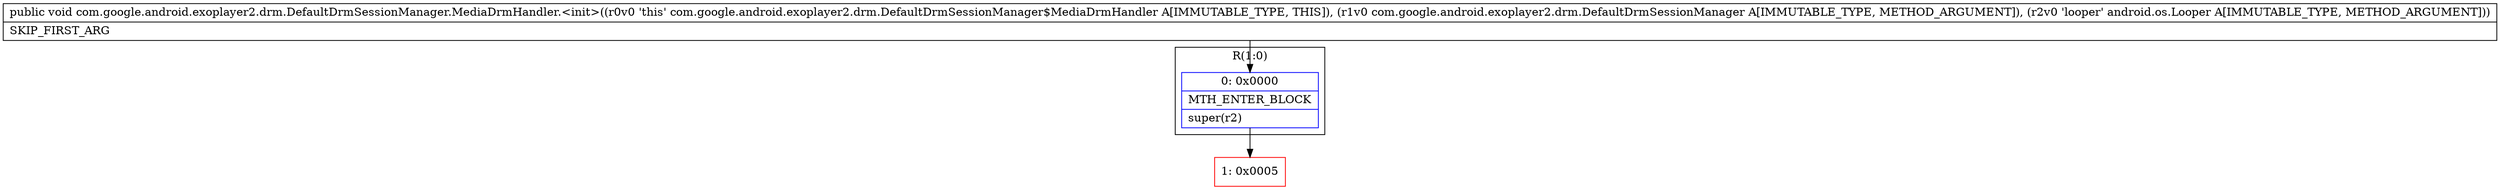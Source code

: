 digraph "CFG forcom.google.android.exoplayer2.drm.DefaultDrmSessionManager.MediaDrmHandler.\<init\>(Lcom\/google\/android\/exoplayer2\/drm\/DefaultDrmSessionManager;Landroid\/os\/Looper;)V" {
subgraph cluster_Region_246419488 {
label = "R(1:0)";
node [shape=record,color=blue];
Node_0 [shape=record,label="{0\:\ 0x0000|MTH_ENTER_BLOCK\l|super(r2)\l}"];
}
Node_1 [shape=record,color=red,label="{1\:\ 0x0005}"];
MethodNode[shape=record,label="{public void com.google.android.exoplayer2.drm.DefaultDrmSessionManager.MediaDrmHandler.\<init\>((r0v0 'this' com.google.android.exoplayer2.drm.DefaultDrmSessionManager$MediaDrmHandler A[IMMUTABLE_TYPE, THIS]), (r1v0 com.google.android.exoplayer2.drm.DefaultDrmSessionManager A[IMMUTABLE_TYPE, METHOD_ARGUMENT]), (r2v0 'looper' android.os.Looper A[IMMUTABLE_TYPE, METHOD_ARGUMENT]))  | SKIP_FIRST_ARG\l}"];
MethodNode -> Node_0;
Node_0 -> Node_1;
}

